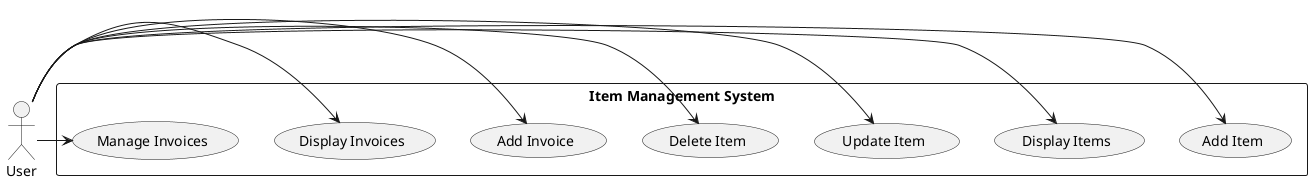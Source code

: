 @startuml

actor User

rectangle "Item Management System" {
    usecase "Add Item" as UC_AddItem
    usecase "Display Items" as UC_DisplayItems
    usecase "Update Item" as UC_UpdateItem
    usecase "Delete Item" as UC_DeleteItem
    usecase "Add Invoice" as UC_AddInvoice
    usecase "Display Invoices" as UC_DisplayInvoices
    usecase "Manage Invoices" as UC_ManageInvoices
}

User -> UC_AddItem
User -> UC_DisplayItems
User -> UC_UpdateItem
User -> UC_DeleteItem
User -> UC_AddInvoice
User -> UC_DisplayInvoices
User -> UC_ManageInvoices

@enduml